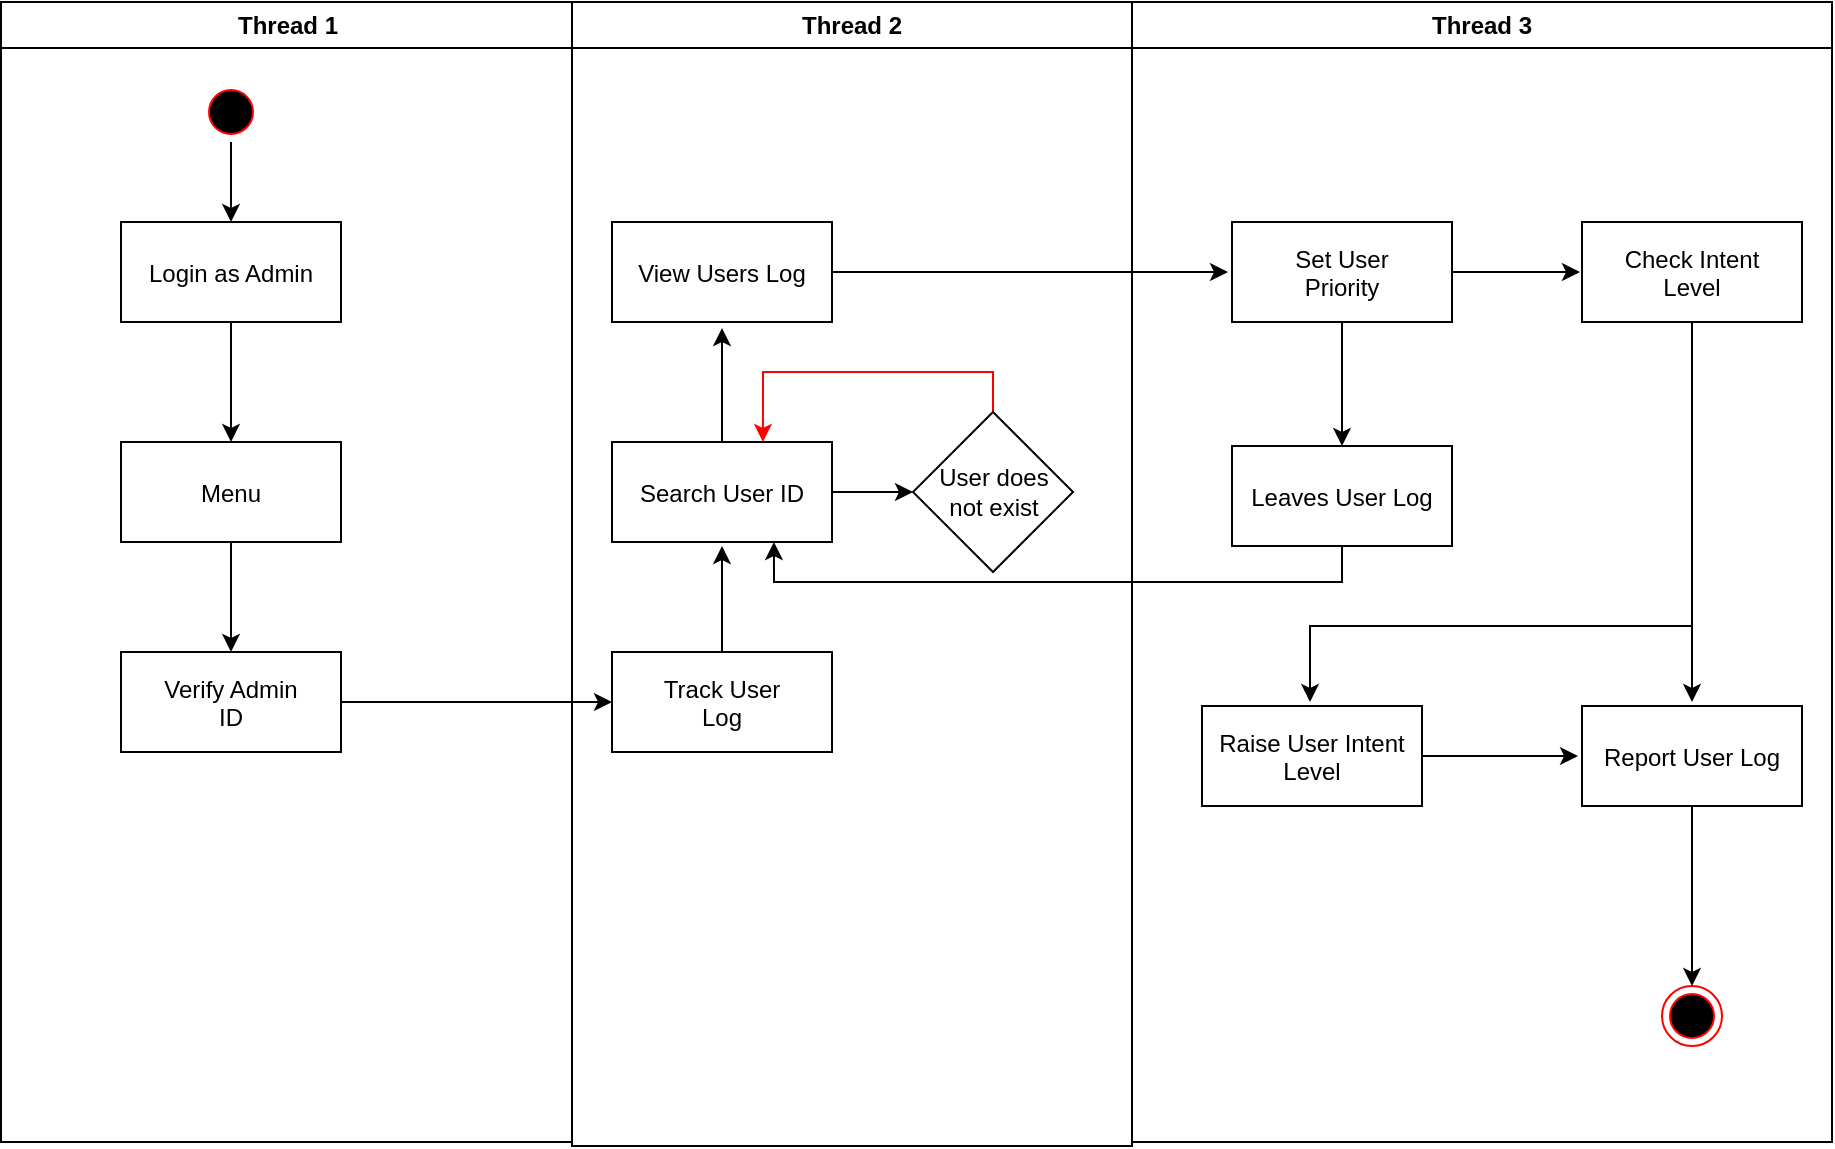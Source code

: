 <mxfile version="21.0.2" type="github"><diagram name="Page-1" id="e7e014a7-5840-1c2e-5031-d8a46d1fe8dd"><mxGraphModel dx="1600" dy="751" grid="1" gridSize="10" guides="1" tooltips="1" connect="1" arrows="1" fold="1" page="1" pageScale="1" pageWidth="1169" pageHeight="826" background="none" math="0" shadow="0"><root><mxCell id="0"/><mxCell id="1" parent="0"/><mxCell id="uYltPnvyuJw24HQjfAse-48" style="edgeStyle=orthogonalEdgeStyle;rounded=0;orthogonalLoop=1;jettySize=auto;html=1;entryX=0.736;entryY=1;entryDx=0;entryDy=0;entryPerimeter=0;" parent="1" source="uYltPnvyuJw24HQjfAse-46" target="16" edge="1"><mxGeometry relative="1" as="geometry"><Array as="points"><mxPoint x="835" y="418"/><mxPoint x="551" y="418"/></Array></mxGeometry></mxCell><mxCell id="uYltPnvyuJw24HQjfAse-41" value="" style="edgeStyle=orthogonalEdgeStyle;rounded=0;orthogonalLoop=1;jettySize=auto;html=1;entryX=-0.018;entryY=0.5;entryDx=0;entryDy=0;entryPerimeter=0;" parent="1" source="15" target="uYltPnvyuJw24HQjfAse-40" edge="1"><mxGeometry relative="1" as="geometry"><mxPoint x="790" y="263" as="targetPoint"/></mxGeometry></mxCell><mxCell id="LdhuR25lk1DsIXaJExgV-56" style="edgeStyle=orthogonalEdgeStyle;rounded=0;orthogonalLoop=1;jettySize=auto;html=1;" parent="1" source="10" target="18" edge="1"><mxGeometry relative="1" as="geometry"/></mxCell><mxCell id="2" value="Thread 1" style="swimlane;whiteSpace=wrap" parent="1" vertex="1"><mxGeometry x="164.5" y="128" width="285.5" height="570" as="geometry"/></mxCell><mxCell id="LdhuR25lk1DsIXaJExgV-53" value="" style="edgeStyle=orthogonalEdgeStyle;rounded=0;orthogonalLoop=1;jettySize=auto;html=1;" parent="2" source="5" target="7" edge="1"><mxGeometry relative="1" as="geometry"/></mxCell><mxCell id="5" value="" style="ellipse;shape=startState;fillColor=#000000;strokeColor=#ff0000;" parent="2" vertex="1"><mxGeometry x="100" y="40" width="30" height="30" as="geometry"/></mxCell><mxCell id="LdhuR25lk1DsIXaJExgV-54" value="" style="edgeStyle=orthogonalEdgeStyle;rounded=0;orthogonalLoop=1;jettySize=auto;html=1;" parent="2" source="7" target="8" edge="1"><mxGeometry relative="1" as="geometry"/></mxCell><mxCell id="7" value="Login as Admin" style="" parent="2" vertex="1"><mxGeometry x="60" y="110" width="110" height="50" as="geometry"/></mxCell><mxCell id="LdhuR25lk1DsIXaJExgV-55" value="" style="edgeStyle=orthogonalEdgeStyle;rounded=0;orthogonalLoop=1;jettySize=auto;html=1;" parent="2" source="8" target="10" edge="1"><mxGeometry relative="1" as="geometry"/></mxCell><mxCell id="8" value="Menu" style="" parent="2" vertex="1"><mxGeometry x="60" y="220" width="110" height="50" as="geometry"/></mxCell><mxCell id="10" value="Verify Admin &#xA;ID" style="" parent="2" vertex="1"><mxGeometry x="60" y="325" width="110" height="50" as="geometry"/></mxCell><mxCell id="3" value="Thread 2" style="swimlane;whiteSpace=wrap" parent="1" vertex="1"><mxGeometry x="450" y="128" width="280" height="572" as="geometry"/></mxCell><mxCell id="15" value="View Users Log" style="" parent="3" vertex="1"><mxGeometry x="20" y="110" width="110" height="50" as="geometry"/></mxCell><mxCell id="LdhuR25lk1DsIXaJExgV-52" value="" style="edgeStyle=orthogonalEdgeStyle;rounded=0;orthogonalLoop=1;jettySize=auto;html=1;" parent="3" source="16" target="LdhuR25lk1DsIXaJExgV-51" edge="1"><mxGeometry relative="1" as="geometry"/></mxCell><mxCell id="uYltPnvyuJw24HQjfAse-39" style="edgeStyle=orthogonalEdgeStyle;rounded=0;orthogonalLoop=1;jettySize=auto;html=1;entryX=0.5;entryY=1.06;entryDx=0;entryDy=0;entryPerimeter=0;" parent="3" source="16" target="15" edge="1"><mxGeometry relative="1" as="geometry"/></mxCell><mxCell id="16" value="Search User ID" style="" parent="3" vertex="1"><mxGeometry x="20" y="220" width="110" height="50" as="geometry"/></mxCell><mxCell id="uYltPnvyuJw24HQjfAse-38" value="" style="edgeStyle=orthogonalEdgeStyle;rounded=0;orthogonalLoop=1;jettySize=auto;html=1;" parent="3" source="18" edge="1"><mxGeometry relative="1" as="geometry"><mxPoint x="75" y="272" as="targetPoint"/></mxGeometry></mxCell><mxCell id="18" value="Track User &#xA;Log" style="" parent="3" vertex="1"><mxGeometry x="20" y="325" width="110" height="50" as="geometry"/></mxCell><mxCell id="LdhuR25lk1DsIXaJExgV-59" style="edgeStyle=orthogonalEdgeStyle;rounded=0;orthogonalLoop=1;jettySize=auto;html=1;exitX=0.5;exitY=0;exitDx=0;exitDy=0;entryX=0.686;entryY=0;entryDx=0;entryDy=0;entryPerimeter=0;strokeColor=#FF0000;" parent="3" source="LdhuR25lk1DsIXaJExgV-51" target="16" edge="1"><mxGeometry relative="1" as="geometry"/></mxCell><mxCell id="LdhuR25lk1DsIXaJExgV-51" value="&lt;div&gt;User does&lt;/div&gt;&lt;div&gt;not exist&lt;br&gt;&lt;/div&gt;" style="rhombus;whiteSpace=wrap;html=1;fillColor=rgb(255, 255, 255);" parent="3" vertex="1"><mxGeometry x="170.5" y="205" width="80" height="80" as="geometry"/></mxCell><mxCell id="4" value="Thread 3" style="swimlane;whiteSpace=wrap" parent="1" vertex="1"><mxGeometry x="730" y="128" width="350" height="570" as="geometry"/></mxCell><mxCell id="38" value="" style="ellipse;shape=endState;fillColor=#000000;strokeColor=#ff0000" parent="4" vertex="1"><mxGeometry x="265" y="492" width="30" height="30" as="geometry"/></mxCell><mxCell id="no-FgJv35wXuLeluLs2J-44" value="YES" style="edgeStyle=orthogonalEdgeStyle;rounded=0;orthogonalLoop=1;jettySize=auto;html=1;exitX=0.5;exitY=1;exitDx=0;exitDy=0;entryX=1;entryY=0.5;entryDx=0;entryDy=0;" parent="4" edge="1"><mxGeometry relative="1" as="geometry"><mxPoint x="320" y="350" as="targetPoint"/></mxGeometry></mxCell><mxCell id="no-FgJv35wXuLeluLs2J-45" value="NO" style="edgeStyle=orthogonalEdgeStyle;rounded=0;orthogonalLoop=1;jettySize=auto;html=1;exitX=0.5;exitY=0;exitDx=0;exitDy=0;entryX=0;entryY=0.14;entryDx=0;entryDy=0;entryPerimeter=0;" parent="4" edge="1"><mxGeometry relative="1" as="geometry"><mxPoint x="60" y="332" as="targetPoint"/><Array as="points"><mxPoint x="280" y="153"/><mxPoint x="20" y="153"/><mxPoint x="20" y="332"/></Array></mxGeometry></mxCell><mxCell id="uYltPnvyuJw24HQjfAse-44" style="edgeStyle=orthogonalEdgeStyle;rounded=0;orthogonalLoop=1;jettySize=auto;html=1;entryX=-0.009;entryY=0.5;entryDx=0;entryDy=0;entryPerimeter=0;" parent="4" source="uYltPnvyuJw24HQjfAse-40" target="uYltPnvyuJw24HQjfAse-42" edge="1"><mxGeometry relative="1" as="geometry"/></mxCell><mxCell id="uYltPnvyuJw24HQjfAse-47" value="" style="edgeStyle=orthogonalEdgeStyle;rounded=0;orthogonalLoop=1;jettySize=auto;html=1;" parent="4" source="uYltPnvyuJw24HQjfAse-40" edge="1"><mxGeometry relative="1" as="geometry"><mxPoint x="105" y="222" as="targetPoint"/></mxGeometry></mxCell><mxCell id="uYltPnvyuJw24HQjfAse-40" value="Set User &#xA;Priority" style="fillColor=rgb(255, 255, 255);" parent="4" vertex="1"><mxGeometry x="50" y="110" width="110" height="50" as="geometry"/></mxCell><mxCell id="uYltPnvyuJw24HQjfAse-51" value="" style="edgeStyle=orthogonalEdgeStyle;rounded=0;orthogonalLoop=1;jettySize=auto;html=1;entryX=0.5;entryY=-0.04;entryDx=0;entryDy=0;entryPerimeter=0;" parent="4" source="uYltPnvyuJw24HQjfAse-42" target="uYltPnvyuJw24HQjfAse-50" edge="1"><mxGeometry relative="1" as="geometry"/></mxCell><mxCell id="uYltPnvyuJw24HQjfAse-54" style="edgeStyle=orthogonalEdgeStyle;rounded=0;orthogonalLoop=1;jettySize=auto;html=1;entryX=0.491;entryY=-0.04;entryDx=0;entryDy=0;entryPerimeter=0;" parent="4" source="uYltPnvyuJw24HQjfAse-42" target="uYltPnvyuJw24HQjfAse-52" edge="1"><mxGeometry relative="1" as="geometry"><Array as="points"><mxPoint x="280" y="312"/><mxPoint x="89" y="312"/></Array></mxGeometry></mxCell><mxCell id="uYltPnvyuJw24HQjfAse-42" value="Check Intent &#xA;Level" style="fillColor=rgb(255, 255, 255);" parent="4" vertex="1"><mxGeometry x="225" y="110" width="110" height="50" as="geometry"/></mxCell><mxCell id="uYltPnvyuJw24HQjfAse-46" value="Leaves User Log" style="fillColor=rgb(255, 255, 255);" parent="4" vertex="1"><mxGeometry x="50" y="222" width="110" height="50" as="geometry"/></mxCell><mxCell id="uYltPnvyuJw24HQjfAse-56" style="edgeStyle=orthogonalEdgeStyle;rounded=0;orthogonalLoop=1;jettySize=auto;html=1;entryX=0.5;entryY=0;entryDx=0;entryDy=0;" parent="4" source="uYltPnvyuJw24HQjfAse-50" target="38" edge="1"><mxGeometry relative="1" as="geometry"/></mxCell><mxCell id="uYltPnvyuJw24HQjfAse-50" value="Report User Log" style="fillColor=rgb(255, 255, 255);" parent="4" vertex="1"><mxGeometry x="225" y="352" width="110" height="50" as="geometry"/></mxCell><mxCell id="uYltPnvyuJw24HQjfAse-55" style="edgeStyle=orthogonalEdgeStyle;rounded=0;orthogonalLoop=1;jettySize=auto;html=1;entryX=-0.018;entryY=0.5;entryDx=0;entryDy=0;entryPerimeter=0;" parent="4" source="uYltPnvyuJw24HQjfAse-52" target="uYltPnvyuJw24HQjfAse-50" edge="1"><mxGeometry relative="1" as="geometry"/></mxCell><mxCell id="uYltPnvyuJw24HQjfAse-52" value="Raise User Intent&#xA;Level" style="fillColor=rgb(255, 255, 255);" parent="4" vertex="1"><mxGeometry x="35" y="352" width="110" height="50" as="geometry"/></mxCell></root></mxGraphModel></diagram></mxfile>